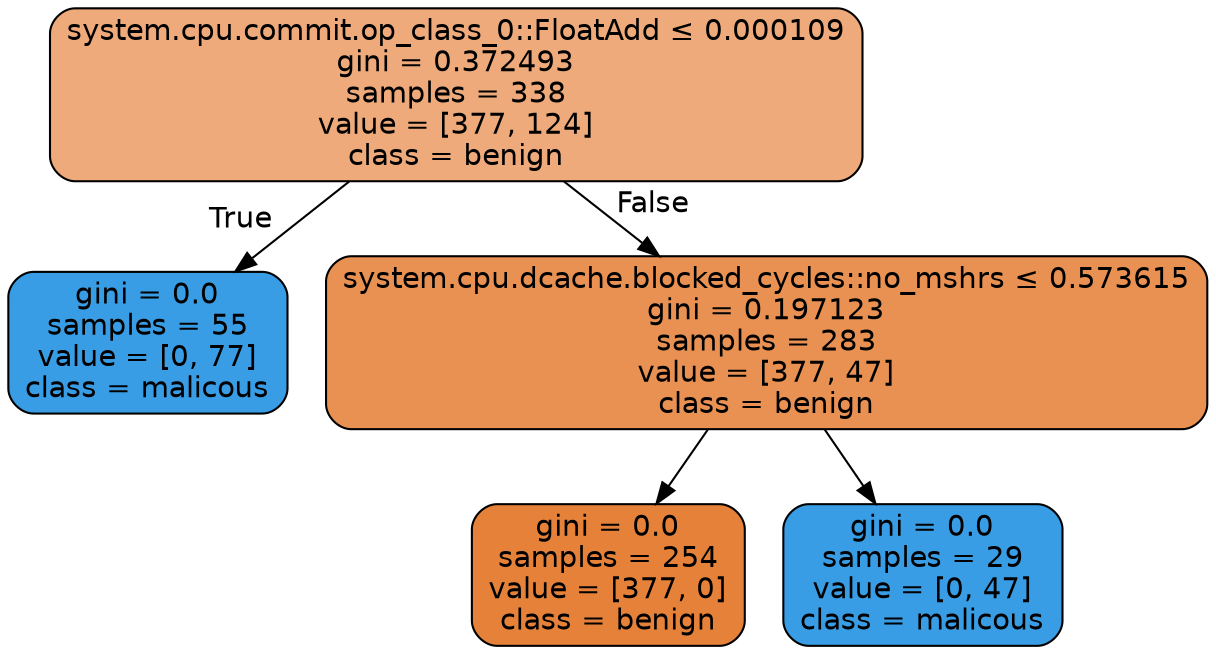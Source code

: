digraph Tree {
node [shape=box, style="filled, rounded", color="black", fontname=helvetica] ;
edge [fontname=helvetica] ;
0 [label=<system.cpu.commit.op_class_0::FloatAdd &le; 0.000109<br/>gini = 0.372493<br/>samples = 338<br/>value = [377, 124]<br/>class = benign>, fillcolor="#eeaa7a"] ;
1 [label=<gini = 0.0<br/>samples = 55<br/>value = [0, 77]<br/>class = malicous>, fillcolor="#399de5"] ;
0 -> 1 [labeldistance=2.5, labelangle=45, headlabel="True"] ;
2 [label=<system.cpu.dcache.blocked_cycles::no_mshrs &le; 0.573615<br/>gini = 0.197123<br/>samples = 283<br/>value = [377, 47]<br/>class = benign>, fillcolor="#e89152"] ;
0 -> 2 [labeldistance=2.5, labelangle=-45, headlabel="False"] ;
3 [label=<gini = 0.0<br/>samples = 254<br/>value = [377, 0]<br/>class = benign>, fillcolor="#e58139"] ;
2 -> 3 ;
4 [label=<gini = 0.0<br/>samples = 29<br/>value = [0, 47]<br/>class = malicous>, fillcolor="#399de5"] ;
2 -> 4 ;
}
